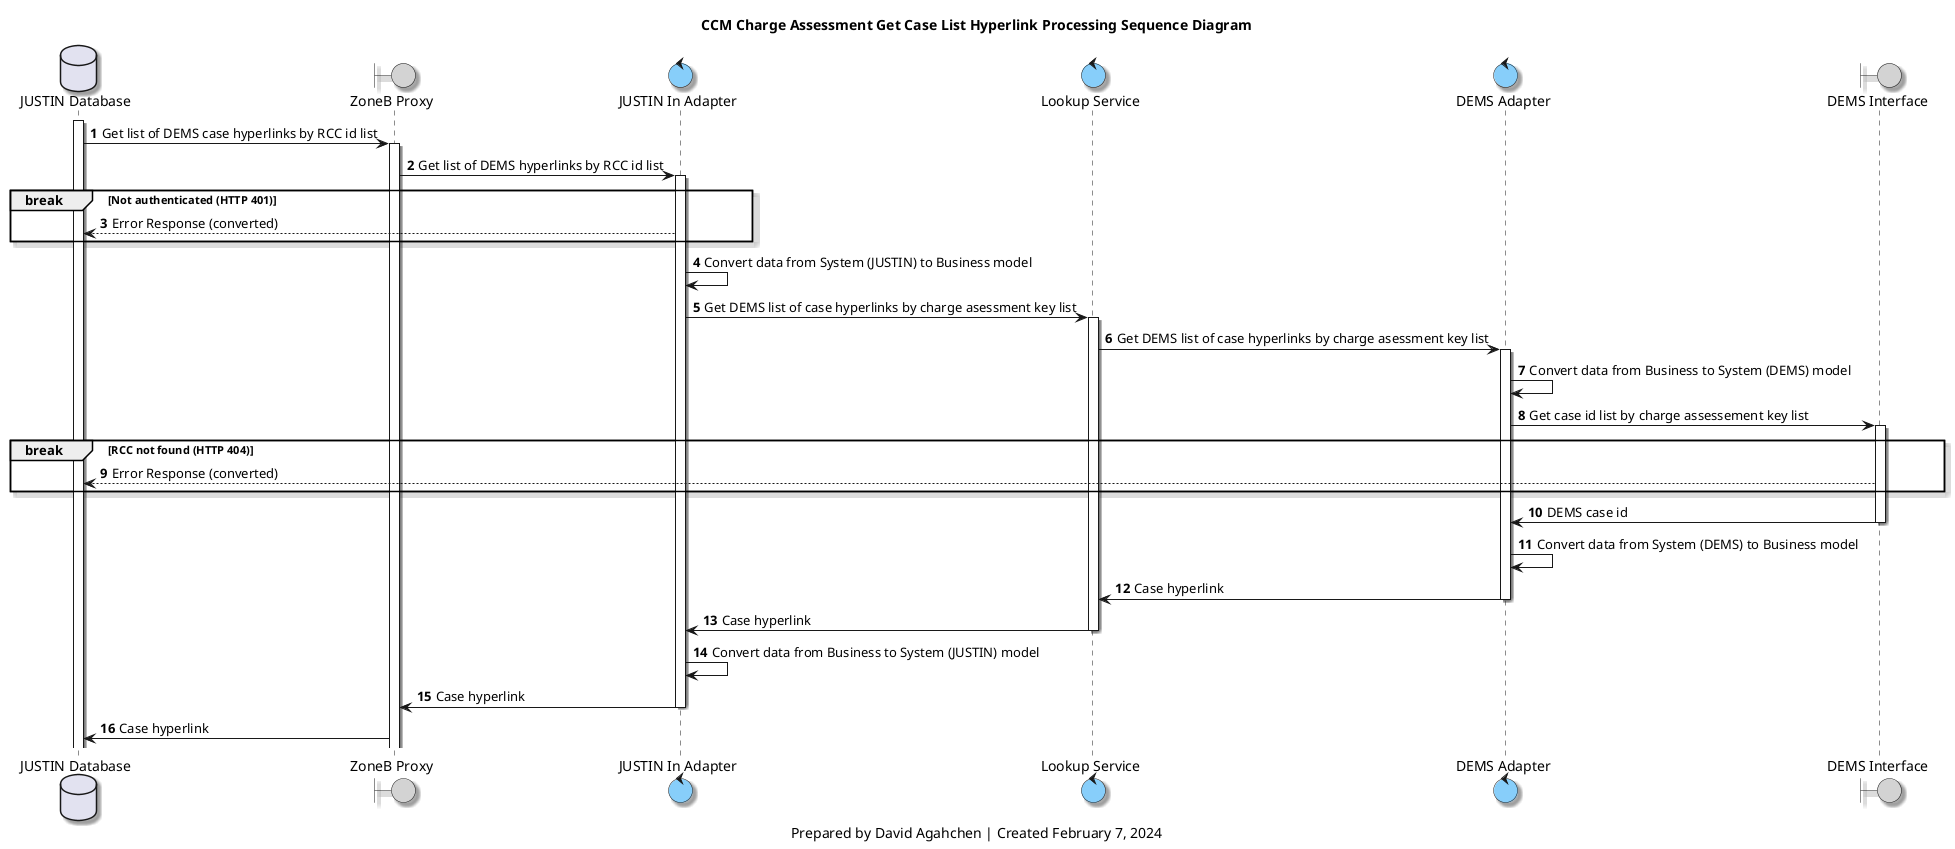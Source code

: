@startuml
'hide footbox

skinparam Shadowing true
skinparam CollectionsBackgroundColor Lavender
skinparam ControlBackgroundColor LightSkyBlue
skinparam BoundaryBackgroundColor LightGrey

/' 
Available colours
https://plantuml-documentation.readthedocs.io/en/latest/formatting/color-names.html
'/

database justin_db as "JUSTIN Database"
boundary zb_interface as "ZoneB Proxy"
control ji_adapter as "JUSTIN In Adapter"
control lookup_service as "Lookup Service"
control d_adapter as "DEMS Adapter"
boundary d_interface as "DEMS Interface"

title
CCM Charge Assessment Get Case List Hyperlink Processing Sequence Diagram
end title

autonumber

activate justin_db
justin_db -> zb_interface: Get list of DEMS case hyperlinks by RCC id list
activate zb_interface

zb_interface -> ji_adapter: Get list of DEMS hyperlinks by RCC id list
activate ji_adapter

break Not authenticated (HTTP 401)
    ji_adapter --> justin_db: Error Response (converted)
end break

ji_adapter -> ji_adapter: Convert data from System (JUSTIN) to Business model
ji_adapter -> lookup_service: Get DEMS list of case hyperlinks by charge asessment key list

activate lookup_service
lookup_service -> d_adapter: Get DEMS list of case hyperlinks by charge asessment key list

activate d_adapter
d_adapter -> d_adapter: Convert data from Business to System (DEMS) model
d_adapter -> d_interface: Get case id list by charge assessement key list

activate d_interface

break RCC not found (HTTP 404)
    d_interface --> justin_db: Error Response (converted)
end break

d_interface -> d_adapter: DEMS case id
deactivate d_interface

d_adapter -> d_adapter: Convert data from System (DEMS) to Business model
d_adapter -> lookup_service: Case hyperlink
deactivate d_adapter

lookup_service -> ji_adapter: Case hyperlink
deactivate lookup_service

ji_adapter -> ji_adapter: Convert data from Business to System (JUSTIN) model
ji_adapter -> zb_interface: Case hyperlink

deactivate ji_adapter
zb_interface -> justin_db: Case hyperlink

caption
Prepared by David Agahchen | Created February 7, 2024
end caption
@enduml
